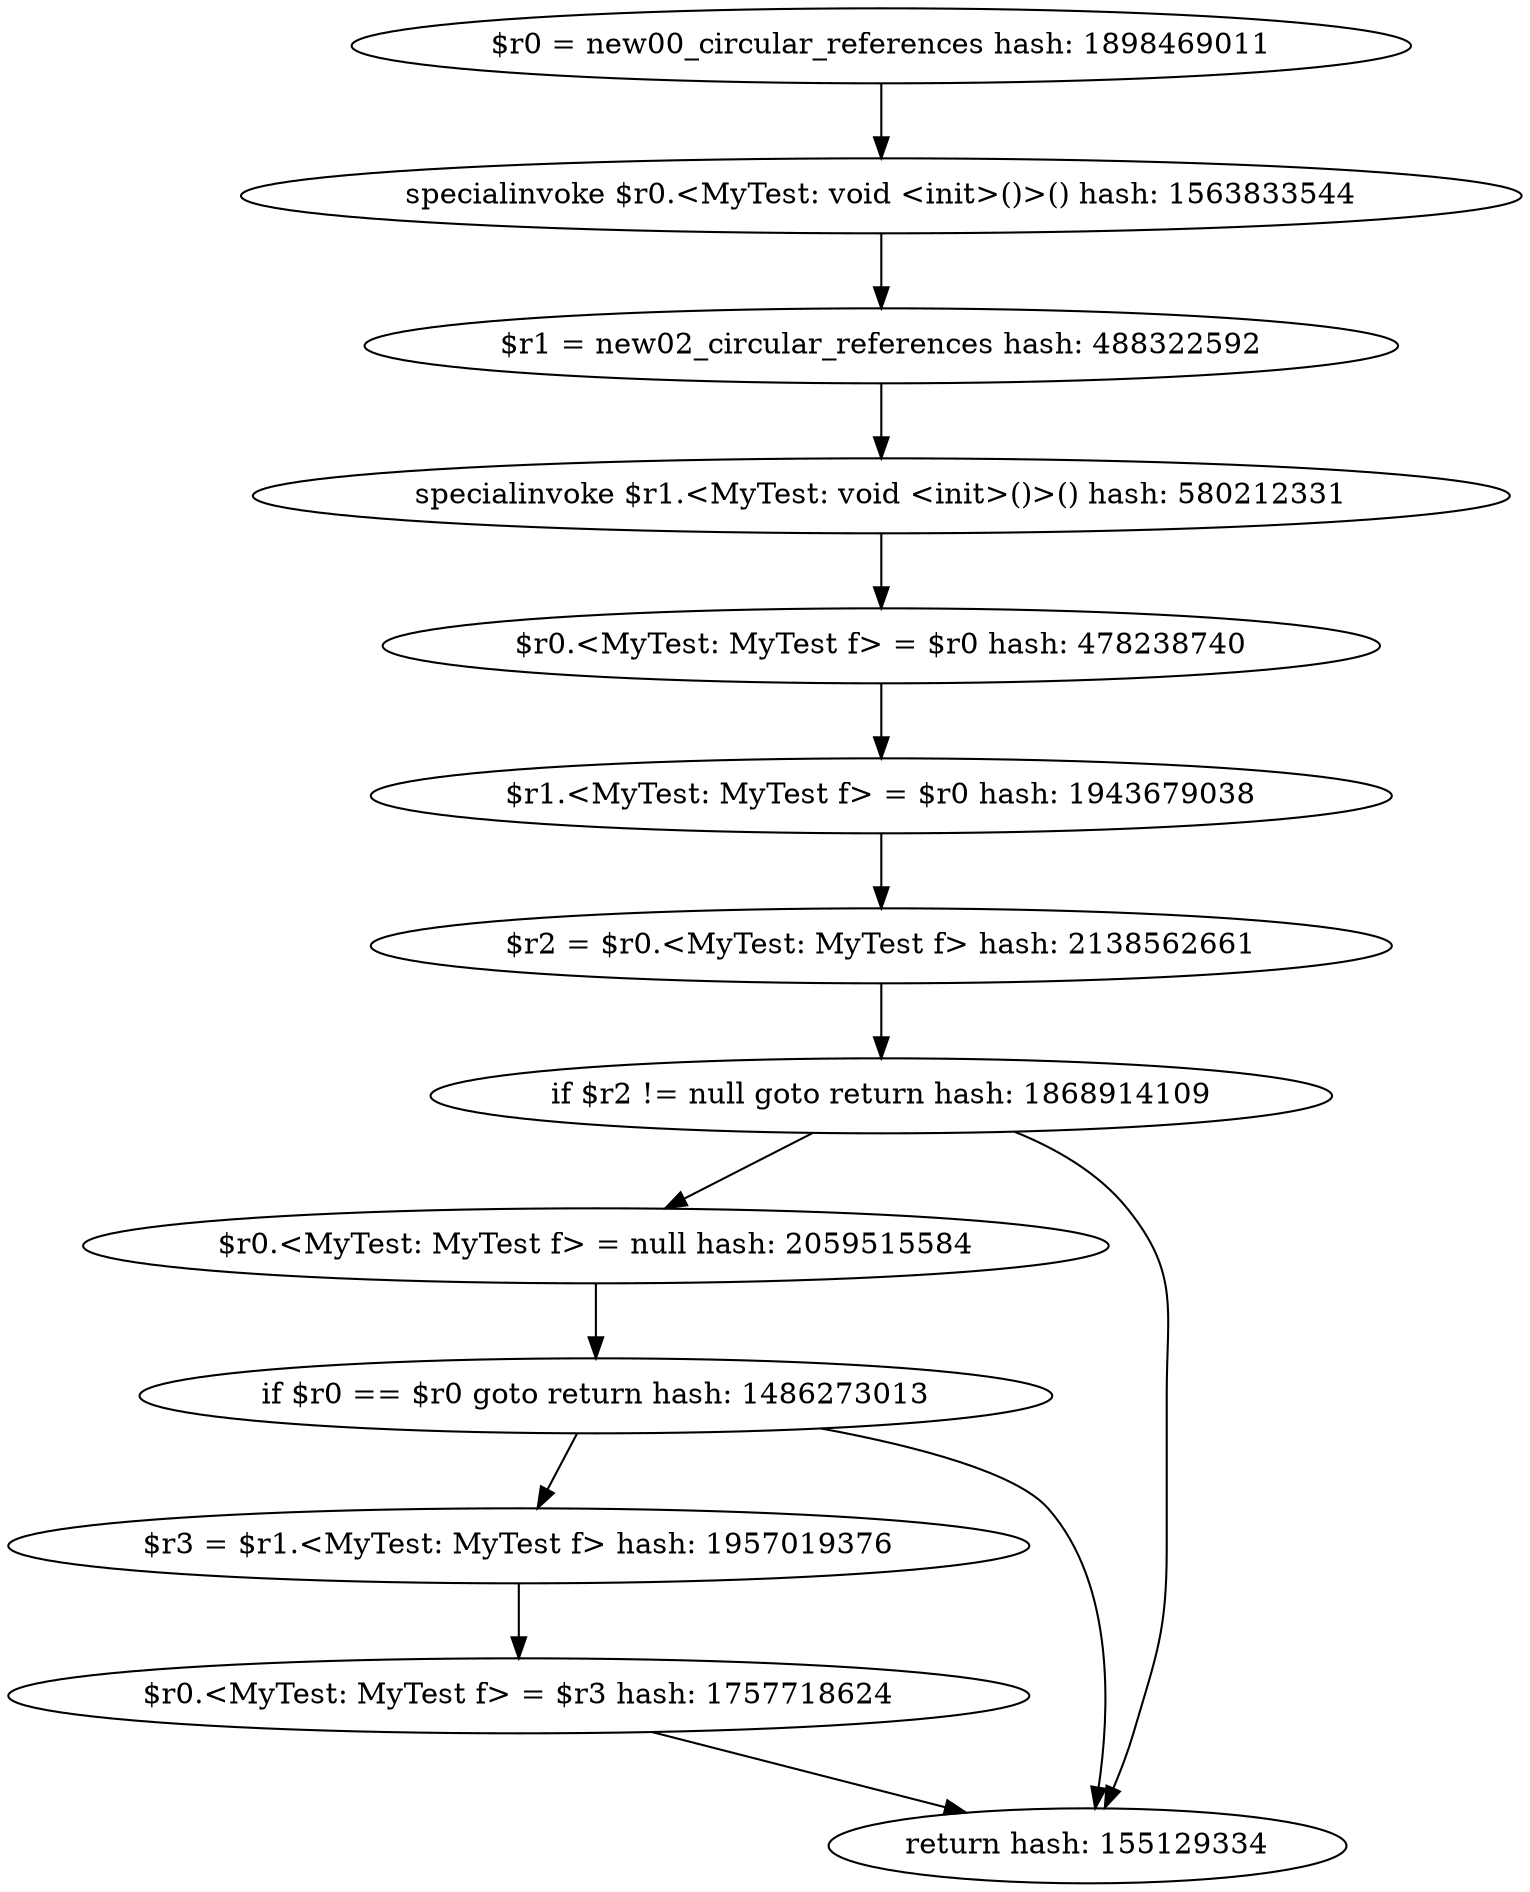 digraph "./target2-mine/MyTest.circular_references.intra.debug" {
    "$r0 = new00_circular_references hash: 1898469011";
    "specialinvoke $r0.<MyTest: void <init>()>() hash: 1563833544";
    "$r1 = new02_circular_references hash: 488322592";
    "specialinvoke $r1.<MyTest: void <init>()>() hash: 580212331";
    "$r0.<MyTest: MyTest f> = $r0 hash: 478238740";
    "$r1.<MyTest: MyTest f> = $r0 hash: 1943679038";
    "$r2 = $r0.<MyTest: MyTest f> hash: 2138562661";
    "if $r2 != null goto return hash: 1868914109";
    "$r0.<MyTest: MyTest f> = null hash: 2059515584";
    "if $r0 == $r0 goto return hash: 1486273013";
    "$r3 = $r1.<MyTest: MyTest f> hash: 1957019376";
    "$r0.<MyTest: MyTest f> = $r3 hash: 1757718624";
    "return hash: 155129334";
    "$r0 = new00_circular_references hash: 1898469011"->"specialinvoke $r0.<MyTest: void <init>()>() hash: 1563833544";
    "specialinvoke $r0.<MyTest: void <init>()>() hash: 1563833544"->"$r1 = new02_circular_references hash: 488322592";
    "$r1 = new02_circular_references hash: 488322592"->"specialinvoke $r1.<MyTest: void <init>()>() hash: 580212331";
    "specialinvoke $r1.<MyTest: void <init>()>() hash: 580212331"->"$r0.<MyTest: MyTest f> = $r0 hash: 478238740";
    "$r0.<MyTest: MyTest f> = $r0 hash: 478238740"->"$r1.<MyTest: MyTest f> = $r0 hash: 1943679038";
    "$r1.<MyTest: MyTest f> = $r0 hash: 1943679038"->"$r2 = $r0.<MyTest: MyTest f> hash: 2138562661";
    "$r2 = $r0.<MyTest: MyTest f> hash: 2138562661"->"if $r2 != null goto return hash: 1868914109";
    "if $r2 != null goto return hash: 1868914109"->"$r0.<MyTest: MyTest f> = null hash: 2059515584";
    "if $r2 != null goto return hash: 1868914109"->"return hash: 155129334";
    "$r0.<MyTest: MyTest f> = null hash: 2059515584"->"if $r0 == $r0 goto return hash: 1486273013";
    "if $r0 == $r0 goto return hash: 1486273013"->"$r3 = $r1.<MyTest: MyTest f> hash: 1957019376";
    "if $r0 == $r0 goto return hash: 1486273013"->"return hash: 155129334";
    "$r3 = $r1.<MyTest: MyTest f> hash: 1957019376"->"$r0.<MyTest: MyTest f> = $r3 hash: 1757718624";
    "$r0.<MyTest: MyTest f> = $r3 hash: 1757718624"->"return hash: 155129334";
}
